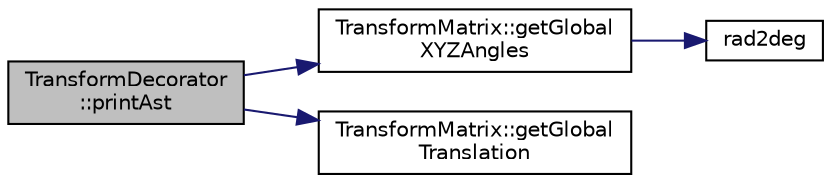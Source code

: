 digraph "TransformDecorator::printAst"
{
  edge [fontname="Helvetica",fontsize="10",labelfontname="Helvetica",labelfontsize="10"];
  node [fontname="Helvetica",fontsize="10",shape=record];
  rankdir="LR";
  Node1 [label="TransformDecorator\l::printAst",height=0.2,width=0.4,color="black", fillcolor="grey75", style="filled" fontcolor="black"];
  Node1 -> Node2 [color="midnightblue",fontsize="10",style="solid",fontname="Helvetica"];
  Node2 [label="TransformMatrix::getGlobal\lXYZAngles",height=0.2,width=0.4,color="black", fillcolor="white", style="filled",URL="$classTransformMatrix.html#a72b499093d75f6737660168c21b01a5b",tooltip="Gets the rotation angles about the fixed axes x,y,z. Obtains the rotation angles about the fixed x..."];
  Node2 -> Node3 [color="midnightblue",fontsize="10",style="solid",fontname="Helvetica"];
  Node3 [label="rad2deg",height=0.2,width=0.4,color="black", fillcolor="white", style="filled",URL="$Math_8h.html#a638b7a3259334d9389d4dcb31cb7dfea"];
  Node1 -> Node4 [color="midnightblue",fontsize="10",style="solid",fontname="Helvetica"];
  Node4 [label="TransformMatrix::getGlobal\lTranslation",height=0.2,width=0.4,color="black", fillcolor="white", style="filled",URL="$classTransformMatrix.html#a7f27e92f29e5d19fdffafb1fd987984b",tooltip="Gets the translation wrt. the fixed axes x,y,z. Obtains the rotation angles about the fixed x..."];
}
